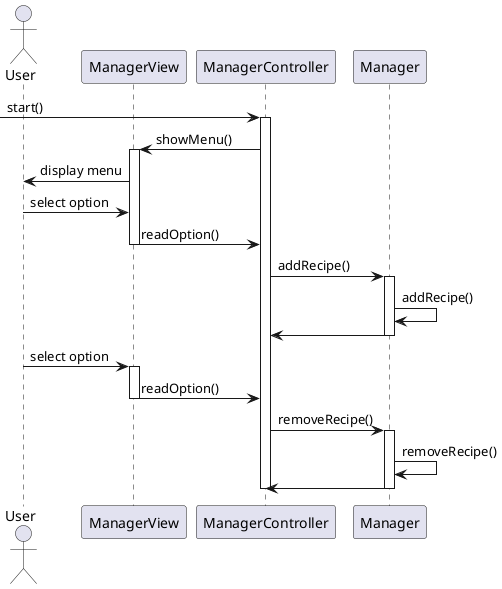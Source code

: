 @startuml
actor User

participant ManagerView
participant ManagerController
participant Manager


-> ManagerController: start()
activate ManagerController



ManagerController -> ManagerView: showMenu()
activate ManagerView
ManagerView -> User: display menu








User -> ManagerView: select option
ManagerView -> ManagerController: readOption()
deactivate ManagerView
ManagerController -> Manager: addRecipe()
activate Manager
Manager -> Manager: addRecipe()
Manager -> ManagerController
deactivate Manager

User -> ManagerView: select option
activate ManagerView
ManagerView -> ManagerController: readOption()
deactivate ManagerView
ManagerController -> Manager: removeRecipe()
activate Manager
Manager -> Manager: removeRecipe()
Manager -> ManagerController
deactivate Manager

deactivate ManagerController

@enduml

